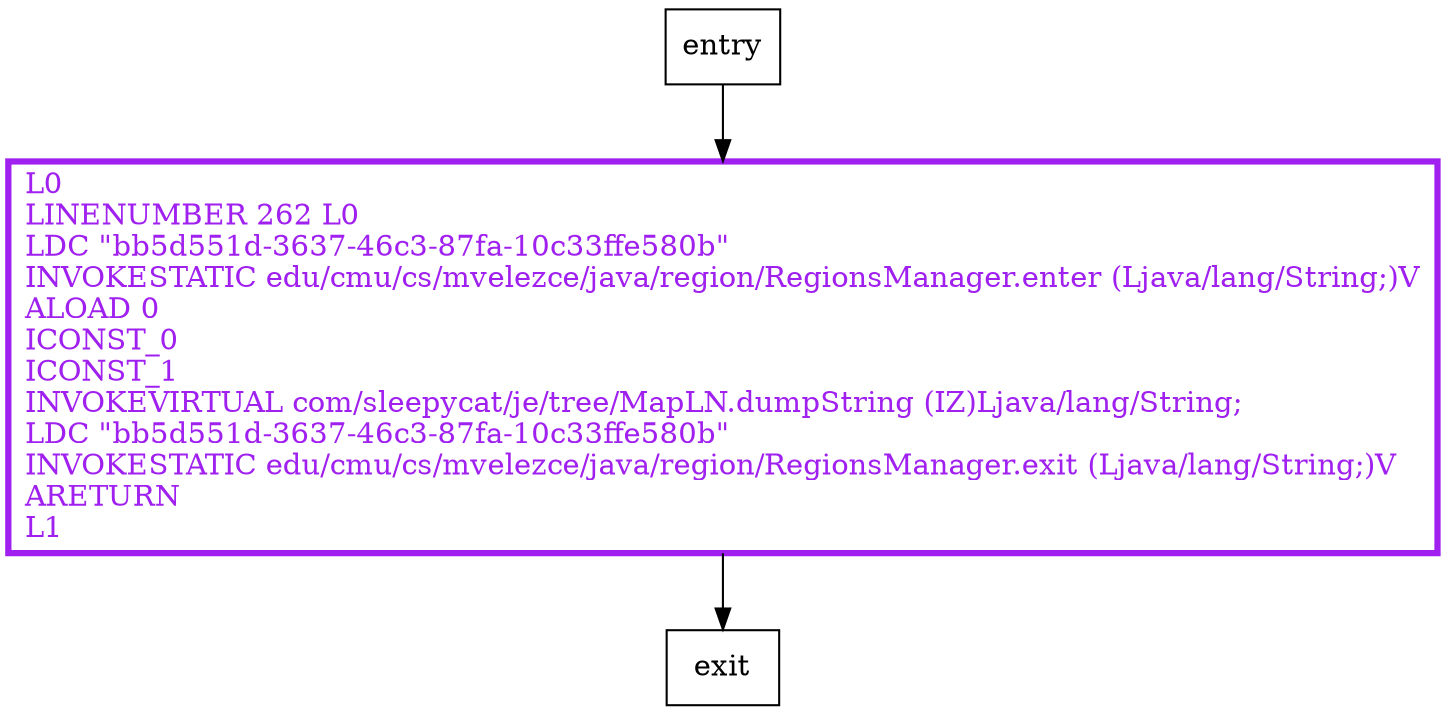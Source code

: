 digraph toString {
node [shape=record];
1051417135 [label="L0\lLINENUMBER 262 L0\lLDC \"bb5d551d-3637-46c3-87fa-10c33ffe580b\"\lINVOKESTATIC edu/cmu/cs/mvelezce/java/region/RegionsManager.enter (Ljava/lang/String;)V\lALOAD 0\lICONST_0\lICONST_1\lINVOKEVIRTUAL com/sleepycat/je/tree/MapLN.dumpString (IZ)Ljava/lang/String;\lLDC \"bb5d551d-3637-46c3-87fa-10c33ffe580b\"\lINVOKESTATIC edu/cmu/cs/mvelezce/java/region/RegionsManager.exit (Ljava/lang/String;)V\lARETURN\lL1\l"];
entry;
exit;
entry -> 1051417135;
1051417135 -> exit;
1051417135[fontcolor="purple", penwidth=3, color="purple"];
}
